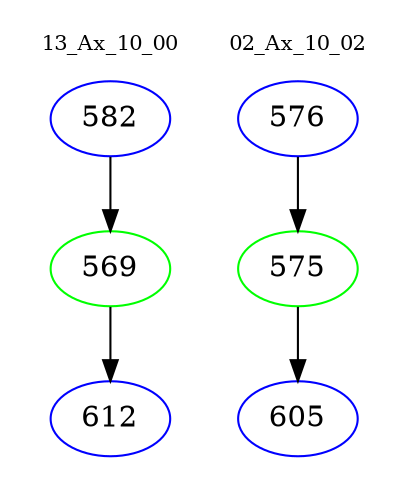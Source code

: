 digraph{
subgraph cluster_0 {
color = white
label = "13_Ax_10_00";
fontsize=10;
T0_582 [label="582", color="blue"]
T0_582 -> T0_569 [color="black"]
T0_569 [label="569", color="green"]
T0_569 -> T0_612 [color="black"]
T0_612 [label="612", color="blue"]
}
subgraph cluster_1 {
color = white
label = "02_Ax_10_02";
fontsize=10;
T1_576 [label="576", color="blue"]
T1_576 -> T1_575 [color="black"]
T1_575 [label="575", color="green"]
T1_575 -> T1_605 [color="black"]
T1_605 [label="605", color="blue"]
}
}
